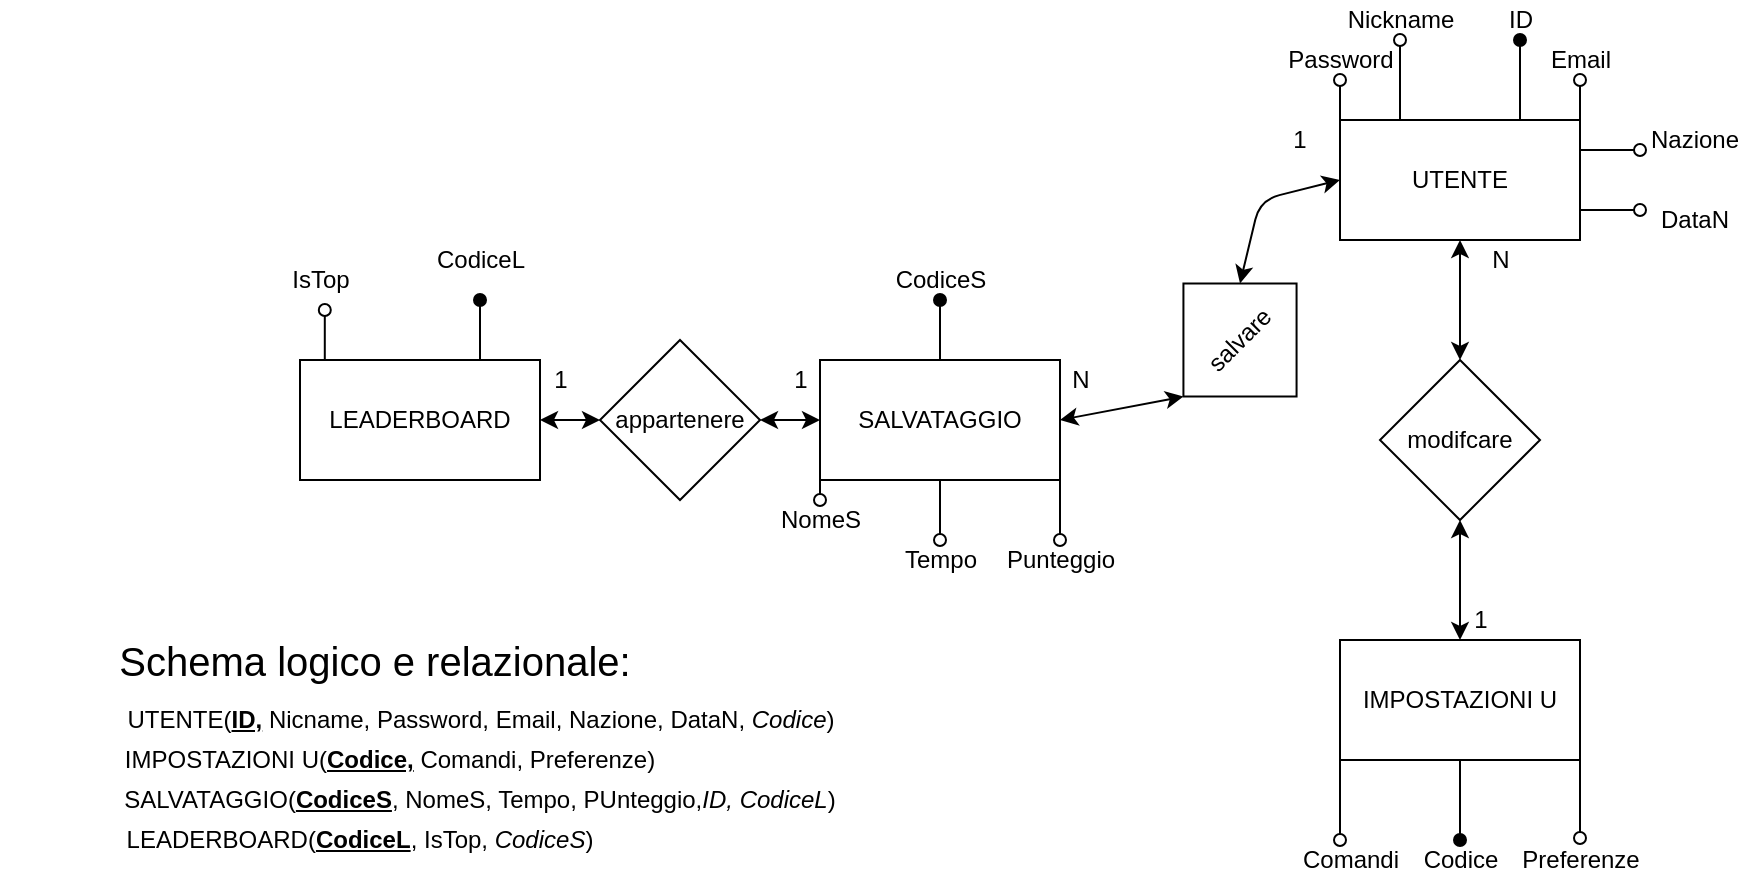 <mxfile version="14.4.2" type="device"><diagram id="Luw1E0C-gJ_dgFvILSbS" name="Page-1"><mxGraphModel dx="1669" dy="567" grid="1" gridSize="10" guides="1" tooltips="1" connect="1" arrows="1" fold="1" page="1" pageScale="1" pageWidth="827" pageHeight="1169" math="0" shadow="0"><root><mxCell id="0"/><mxCell id="1" parent="0"/><mxCell id="U3L6NJ19LHZkcNkg8ttW-70" style="edgeStyle=orthogonalEdgeStyle;rounded=0;orthogonalLoop=1;jettySize=auto;html=1;exitX=0;exitY=0;exitDx=0;exitDy=0;entryX=0.56;entryY=1.25;entryDx=0;entryDy=0;entryPerimeter=0;endArrow=oval;endFill=0;" parent="1" source="U3L6NJ19LHZkcNkg8ttW-1" target="U3L6NJ19LHZkcNkg8ttW-69" edge="1"><mxGeometry relative="1" as="geometry"/></mxCell><mxCell id="U3L6NJ19LHZkcNkg8ttW-71" style="edgeStyle=orthogonalEdgeStyle;rounded=0;orthogonalLoop=1;jettySize=auto;html=1;exitX=0.75;exitY=0;exitDx=0;exitDy=0;endArrow=oval;endFill=1;" parent="1" source="U3L6NJ19LHZkcNkg8ttW-1" edge="1"><mxGeometry relative="1" as="geometry"><mxPoint x="190" y="170" as="targetPoint"/></mxGeometry></mxCell><mxCell id="U3L6NJ19LHZkcNkg8ttW-1" value="LEADERBOARD" style="rounded=0;whiteSpace=wrap;html=1;" parent="1" vertex="1"><mxGeometry x="100" y="200" width="120" height="60" as="geometry"/></mxCell><mxCell id="U3L6NJ19LHZkcNkg8ttW-61" style="edgeStyle=orthogonalEdgeStyle;rounded=0;orthogonalLoop=1;jettySize=auto;html=1;exitX=0.5;exitY=0;exitDx=0;exitDy=0;endArrow=oval;endFill=1;" parent="1" source="U3L6NJ19LHZkcNkg8ttW-3" edge="1"><mxGeometry relative="1" as="geometry"><mxPoint x="420" y="170" as="targetPoint"/></mxGeometry></mxCell><mxCell id="U3L6NJ19LHZkcNkg8ttW-63" style="edgeStyle=orthogonalEdgeStyle;rounded=0;orthogonalLoop=1;jettySize=auto;html=1;exitX=0.5;exitY=1;exitDx=0;exitDy=0;endArrow=oval;endFill=0;" parent="1" source="U3L6NJ19LHZkcNkg8ttW-3" edge="1"><mxGeometry relative="1" as="geometry"><mxPoint x="420" y="290" as="targetPoint"/></mxGeometry></mxCell><mxCell id="U3L6NJ19LHZkcNkg8ttW-65" style="edgeStyle=orthogonalEdgeStyle;rounded=0;orthogonalLoop=1;jettySize=auto;html=1;exitX=1;exitY=1;exitDx=0;exitDy=0;endArrow=oval;endFill=0;" parent="1" source="U3L6NJ19LHZkcNkg8ttW-3" edge="1"><mxGeometry relative="1" as="geometry"><mxPoint x="480" y="290" as="targetPoint"/></mxGeometry></mxCell><mxCell id="U3L6NJ19LHZkcNkg8ttW-67" style="edgeStyle=orthogonalEdgeStyle;rounded=0;orthogonalLoop=1;jettySize=auto;html=1;exitX=0;exitY=1;exitDx=0;exitDy=0;endArrow=oval;endFill=0;" parent="1" source="U3L6NJ19LHZkcNkg8ttW-3" edge="1"><mxGeometry relative="1" as="geometry"><mxPoint x="360" y="270" as="targetPoint"/></mxGeometry></mxCell><mxCell id="U3L6NJ19LHZkcNkg8ttW-3" value="SALVATAGGIO" style="rounded=0;whiteSpace=wrap;html=1;" parent="1" vertex="1"><mxGeometry x="360" y="200" width="120" height="60" as="geometry"/></mxCell><mxCell id="U3L6NJ19LHZkcNkg8ttW-55" style="edgeStyle=orthogonalEdgeStyle;rounded=0;orthogonalLoop=1;jettySize=auto;html=1;exitX=0.5;exitY=1;exitDx=0;exitDy=0;endArrow=oval;endFill=1;" parent="1" source="U3L6NJ19LHZkcNkg8ttW-4" edge="1"><mxGeometry relative="1" as="geometry"><mxPoint x="680" y="440" as="targetPoint"/></mxGeometry></mxCell><mxCell id="U3L6NJ19LHZkcNkg8ttW-57" style="edgeStyle=orthogonalEdgeStyle;rounded=0;orthogonalLoop=1;jettySize=auto;html=1;exitX=0;exitY=1;exitDx=0;exitDy=0;endArrow=oval;endFill=0;" parent="1" source="U3L6NJ19LHZkcNkg8ttW-4" edge="1"><mxGeometry relative="1" as="geometry"><mxPoint x="620" y="440" as="targetPoint"/><Array as="points"><mxPoint x="620" y="410"/></Array></mxGeometry></mxCell><mxCell id="U3L6NJ19LHZkcNkg8ttW-59" style="edgeStyle=orthogonalEdgeStyle;rounded=0;orthogonalLoop=1;jettySize=auto;html=1;exitX=1;exitY=1;exitDx=0;exitDy=0;endArrow=oval;endFill=0;entryX=0.5;entryY=-0.05;entryDx=0;entryDy=0;entryPerimeter=0;" parent="1" source="U3L6NJ19LHZkcNkg8ttW-4" edge="1" target="U3L6NJ19LHZkcNkg8ttW-60"><mxGeometry relative="1" as="geometry"><mxPoint x="740" y="430" as="targetPoint"/></mxGeometry></mxCell><mxCell id="U3L6NJ19LHZkcNkg8ttW-4" value="IMPOSTAZIONI U" style="rounded=0;whiteSpace=wrap;html=1;" parent="1" vertex="1"><mxGeometry x="620" y="340" width="120" height="60" as="geometry"/></mxCell><mxCell id="U3L6NJ19LHZkcNkg8ttW-42" style="edgeStyle=orthogonalEdgeStyle;rounded=0;orthogonalLoop=1;jettySize=auto;html=1;exitX=0.75;exitY=0;exitDx=0;exitDy=0;endArrow=oval;endFill=1;" parent="1" source="U3L6NJ19LHZkcNkg8ttW-5" edge="1"><mxGeometry relative="1" as="geometry"><mxPoint x="710" y="40" as="targetPoint"/></mxGeometry></mxCell><mxCell id="U3L6NJ19LHZkcNkg8ttW-45" style="edgeStyle=orthogonalEdgeStyle;rounded=0;orthogonalLoop=1;jettySize=auto;html=1;exitX=0.25;exitY=0;exitDx=0;exitDy=0;endArrow=oval;endFill=0;" parent="1" source="U3L6NJ19LHZkcNkg8ttW-5" edge="1"><mxGeometry relative="1" as="geometry"><mxPoint x="650" y="40" as="targetPoint"/></mxGeometry></mxCell><mxCell id="U3L6NJ19LHZkcNkg8ttW-47" style="edgeStyle=orthogonalEdgeStyle;rounded=0;orthogonalLoop=1;jettySize=auto;html=1;exitX=1;exitY=0;exitDx=0;exitDy=0;endArrow=oval;endFill=0;" parent="1" source="U3L6NJ19LHZkcNkg8ttW-5" edge="1"><mxGeometry relative="1" as="geometry"><mxPoint x="740" y="60" as="targetPoint"/></mxGeometry></mxCell><mxCell id="U3L6NJ19LHZkcNkg8ttW-51" style="edgeStyle=orthogonalEdgeStyle;rounded=0;orthogonalLoop=1;jettySize=auto;html=1;exitX=1;exitY=0.25;exitDx=0;exitDy=0;endArrow=oval;endFill=0;" parent="1" source="U3L6NJ19LHZkcNkg8ttW-5" edge="1"><mxGeometry relative="1" as="geometry"><mxPoint x="770" y="95" as="targetPoint"/></mxGeometry></mxCell><mxCell id="U3L6NJ19LHZkcNkg8ttW-52" style="edgeStyle=orthogonalEdgeStyle;rounded=0;orthogonalLoop=1;jettySize=auto;html=1;exitX=1;exitY=0.75;exitDx=0;exitDy=0;endArrow=oval;endFill=0;" parent="1" source="U3L6NJ19LHZkcNkg8ttW-5" edge="1"><mxGeometry relative="1" as="geometry"><mxPoint x="770" y="125" as="targetPoint"/></mxGeometry></mxCell><mxCell id="U3L6NJ19LHZkcNkg8ttW-5" value="UTENTE" style="rounded=0;whiteSpace=wrap;html=1;" parent="1" vertex="1"><mxGeometry x="620" y="80" width="120" height="60" as="geometry"/></mxCell><mxCell id="U3L6NJ19LHZkcNkg8ttW-6" value="salvare" style="rhombus;whiteSpace=wrap;html=1;rotation=-45;" parent="1" vertex="1"><mxGeometry x="530" y="150" width="80" height="80" as="geometry"/></mxCell><mxCell id="U3L6NJ19LHZkcNkg8ttW-8" value="modifcare" style="rhombus;whiteSpace=wrap;html=1;" parent="1" vertex="1"><mxGeometry x="640" y="200" width="80" height="80" as="geometry"/></mxCell><mxCell id="U3L6NJ19LHZkcNkg8ttW-15" value="appartenere" style="rhombus;whiteSpace=wrap;html=1;rotation=0;" parent="1" vertex="1"><mxGeometry x="250" y="190" width="80" height="80" as="geometry"/></mxCell><mxCell id="U3L6NJ19LHZkcNkg8ttW-25" value="" style="endArrow=classic;startArrow=classic;html=1;entryX=0;entryY=0.5;entryDx=0;entryDy=0;" parent="1" source="U3L6NJ19LHZkcNkg8ttW-15" target="U3L6NJ19LHZkcNkg8ttW-3" edge="1"><mxGeometry width="50" height="50" relative="1" as="geometry"><mxPoint x="370" y="340" as="sourcePoint"/><mxPoint x="420" y="290" as="targetPoint"/><Array as="points"/></mxGeometry></mxCell><mxCell id="U3L6NJ19LHZkcNkg8ttW-26" value="" style="endArrow=classic;startArrow=classic;html=1;exitX=1;exitY=0.5;exitDx=0;exitDy=0;entryX=0;entryY=0.5;entryDx=0;entryDy=0;" parent="1" source="U3L6NJ19LHZkcNkg8ttW-3" target="U3L6NJ19LHZkcNkg8ttW-6" edge="1"><mxGeometry width="50" height="50" relative="1" as="geometry"><mxPoint x="490" y="230" as="sourcePoint"/><mxPoint x="540" y="180" as="targetPoint"/></mxGeometry></mxCell><mxCell id="U3L6NJ19LHZkcNkg8ttW-27" value="" style="endArrow=classic;startArrow=classic;html=1;entryX=0;entryY=0.5;entryDx=0;entryDy=0;exitX=1;exitY=0;exitDx=0;exitDy=0;" parent="1" source="U3L6NJ19LHZkcNkg8ttW-6" target="U3L6NJ19LHZkcNkg8ttW-5" edge="1"><mxGeometry width="50" height="50" relative="1" as="geometry"><mxPoint x="600" y="160" as="sourcePoint"/><mxPoint x="680" y="150" as="targetPoint"/><Array as="points"><mxPoint x="580" y="120"/></Array></mxGeometry></mxCell><mxCell id="U3L6NJ19LHZkcNkg8ttW-28" value="" style="endArrow=classic;startArrow=classic;html=1;exitX=0.5;exitY=0;exitDx=0;exitDy=0;entryX=0.5;entryY=1;entryDx=0;entryDy=0;" parent="1" source="U3L6NJ19LHZkcNkg8ttW-8" target="U3L6NJ19LHZkcNkg8ttW-5" edge="1"><mxGeometry width="50" height="50" relative="1" as="geometry"><mxPoint x="680" y="210" as="sourcePoint"/><mxPoint x="730" y="160" as="targetPoint"/></mxGeometry></mxCell><mxCell id="U3L6NJ19LHZkcNkg8ttW-29" value="" style="endArrow=classic;startArrow=classic;html=1;entryX=0.5;entryY=1;entryDx=0;entryDy=0;exitX=0.5;exitY=0;exitDx=0;exitDy=0;" parent="1" source="U3L6NJ19LHZkcNkg8ttW-4" target="U3L6NJ19LHZkcNkg8ttW-8" edge="1"><mxGeometry width="50" height="50" relative="1" as="geometry"><mxPoint x="660" y="320" as="sourcePoint"/><mxPoint x="710" y="270" as="targetPoint"/></mxGeometry></mxCell><mxCell id="U3L6NJ19LHZkcNkg8ttW-30" value="N" style="text;html=1;align=center;verticalAlign=middle;resizable=0;points=[];autosize=1;" parent="1" vertex="1"><mxGeometry x="690" y="140" width="20" height="20" as="geometry"/></mxCell><mxCell id="U3L6NJ19LHZkcNkg8ttW-31" value="1" style="text;html=1;align=center;verticalAlign=middle;resizable=0;points=[];autosize=1;" parent="1" vertex="1"><mxGeometry x="680" y="320" width="20" height="20" as="geometry"/></mxCell><mxCell id="U3L6NJ19LHZkcNkg8ttW-32" value="N" style="text;html=1;align=center;verticalAlign=middle;resizable=0;points=[];autosize=1;" parent="1" vertex="1"><mxGeometry x="480" y="200" width="20" height="20" as="geometry"/></mxCell><mxCell id="U3L6NJ19LHZkcNkg8ttW-49" style="edgeStyle=orthogonalEdgeStyle;rounded=0;orthogonalLoop=1;jettySize=auto;html=1;exitX=1;exitY=0;exitDx=0;exitDy=0;endArrow=oval;endFill=0;" parent="1" source="U3L6NJ19LHZkcNkg8ttW-33" edge="1"><mxGeometry relative="1" as="geometry"><mxPoint x="620" y="60" as="targetPoint"/></mxGeometry></mxCell><mxCell id="U3L6NJ19LHZkcNkg8ttW-33" value="1" style="text;html=1;strokeColor=none;fillColor=none;align=center;verticalAlign=middle;whiteSpace=wrap;rounded=0;" parent="1" vertex="1"><mxGeometry x="580" y="80" width="40" height="20" as="geometry"/></mxCell><mxCell id="U3L6NJ19LHZkcNkg8ttW-39" value="" style="endArrow=classic;startArrow=classic;html=1;exitX=1;exitY=0.5;exitDx=0;exitDy=0;entryX=0;entryY=0.5;entryDx=0;entryDy=0;" parent="1" source="U3L6NJ19LHZkcNkg8ttW-1" target="U3L6NJ19LHZkcNkg8ttW-15" edge="1"><mxGeometry width="50" height="50" relative="1" as="geometry"><mxPoint x="230" y="350" as="sourcePoint"/><mxPoint x="280" y="300" as="targetPoint"/></mxGeometry></mxCell><mxCell id="U3L6NJ19LHZkcNkg8ttW-40" value="1" style="text;html=1;align=center;verticalAlign=middle;resizable=0;points=[];autosize=1;" parent="1" vertex="1"><mxGeometry x="220" y="200" width="20" height="20" as="geometry"/></mxCell><mxCell id="U3L6NJ19LHZkcNkg8ttW-41" value="1" style="text;html=1;align=center;verticalAlign=middle;resizable=0;points=[];autosize=1;" parent="1" vertex="1"><mxGeometry x="340" y="200" width="20" height="20" as="geometry"/></mxCell><mxCell id="U3L6NJ19LHZkcNkg8ttW-43" value="ID" style="text;html=1;align=center;verticalAlign=middle;resizable=0;points=[];autosize=1;" parent="1" vertex="1"><mxGeometry x="695" y="20" width="30" height="20" as="geometry"/></mxCell><mxCell id="U3L6NJ19LHZkcNkg8ttW-46" value="Nickname" style="text;html=1;align=center;verticalAlign=middle;resizable=0;points=[];autosize=1;" parent="1" vertex="1"><mxGeometry x="615" y="20" width="70" height="20" as="geometry"/></mxCell><mxCell id="U3L6NJ19LHZkcNkg8ttW-48" value="Email" style="text;html=1;align=center;verticalAlign=middle;resizable=0;points=[];autosize=1;" parent="1" vertex="1"><mxGeometry x="715" y="40" width="50" height="20" as="geometry"/></mxCell><mxCell id="U3L6NJ19LHZkcNkg8ttW-50" value="Password" style="text;html=1;align=center;verticalAlign=middle;resizable=0;points=[];autosize=1;" parent="1" vertex="1"><mxGeometry x="585" y="40" width="70" height="20" as="geometry"/></mxCell><mxCell id="U3L6NJ19LHZkcNkg8ttW-53" value="Nazione" style="text;html=1;align=center;verticalAlign=middle;resizable=0;points=[];autosize=1;" parent="1" vertex="1"><mxGeometry x="767" y="80" width="60" height="20" as="geometry"/></mxCell><mxCell id="U3L6NJ19LHZkcNkg8ttW-54" value="DataN" style="text;html=1;align=center;verticalAlign=middle;resizable=0;points=[];autosize=1;" parent="1" vertex="1"><mxGeometry x="772" y="120" width="50" height="20" as="geometry"/></mxCell><mxCell id="U3L6NJ19LHZkcNkg8ttW-56" value="Codice" style="text;html=1;align=center;verticalAlign=middle;resizable=0;points=[];autosize=1;" parent="1" vertex="1"><mxGeometry x="655" y="440" width="50" height="20" as="geometry"/></mxCell><mxCell id="U3L6NJ19LHZkcNkg8ttW-58" value="Comandi" style="text;html=1;align=center;verticalAlign=middle;resizable=0;points=[];autosize=1;" parent="1" vertex="1"><mxGeometry x="595" y="440" width="60" height="20" as="geometry"/></mxCell><mxCell id="U3L6NJ19LHZkcNkg8ttW-60" value="Preferenze" style="text;html=1;align=center;verticalAlign=middle;resizable=0;points=[];autosize=1;" parent="1" vertex="1"><mxGeometry x="705" y="440" width="70" height="20" as="geometry"/></mxCell><mxCell id="U3L6NJ19LHZkcNkg8ttW-62" value="CodiceS" style="text;html=1;align=center;verticalAlign=middle;resizable=0;points=[];autosize=1;" parent="1" vertex="1"><mxGeometry x="390" y="150" width="60" height="20" as="geometry"/></mxCell><mxCell id="U3L6NJ19LHZkcNkg8ttW-64" value="Tempo" style="text;html=1;align=center;verticalAlign=middle;resizable=0;points=[];autosize=1;" parent="1" vertex="1"><mxGeometry x="395" y="290" width="50" height="20" as="geometry"/></mxCell><mxCell id="U3L6NJ19LHZkcNkg8ttW-66" value="Punteggio" style="text;html=1;align=center;verticalAlign=middle;resizable=0;points=[];autosize=1;" parent="1" vertex="1"><mxGeometry x="445" y="290" width="70" height="20" as="geometry"/></mxCell><mxCell id="U3L6NJ19LHZkcNkg8ttW-68" value="NomeS&lt;br&gt;" style="text;html=1;align=center;verticalAlign=middle;resizable=0;points=[];autosize=1;" parent="1" vertex="1"><mxGeometry x="330" y="270" width="60" height="20" as="geometry"/></mxCell><mxCell id="U3L6NJ19LHZkcNkg8ttW-69" value="IsTop" style="text;html=1;align=center;verticalAlign=middle;resizable=0;points=[];autosize=1;" parent="1" vertex="1"><mxGeometry x="90" y="150" width="40" height="20" as="geometry"/></mxCell><mxCell id="U3L6NJ19LHZkcNkg8ttW-72" value="CodiceL" style="text;html=1;align=center;verticalAlign=middle;resizable=0;points=[];autosize=1;" parent="1" vertex="1"><mxGeometry x="160" y="140" width="60" height="20" as="geometry"/></mxCell><mxCell id="U3L6NJ19LHZkcNkg8ttW-73" value="UTENTE(&lt;b&gt;&lt;u&gt;ID,&lt;/u&gt;&amp;nbsp;&lt;/b&gt;Nicname, Password, Email, Nazione, DataN, &lt;i&gt;Codice&lt;/i&gt;)" style="text;html=1;align=center;verticalAlign=middle;resizable=0;points=[];autosize=1;" parent="1" vertex="1"><mxGeometry x="5" y="370" width="370" height="20" as="geometry"/></mxCell><mxCell id="U3L6NJ19LHZkcNkg8ttW-75" value="IMPOSTAZIONI U(&lt;u style=&quot;font-weight: bold&quot;&gt;Codice,&lt;/u&gt;&amp;nbsp;Comandi, Preferenze)" style="text;html=1;strokeColor=none;fillColor=none;align=center;verticalAlign=middle;whiteSpace=wrap;rounded=0;" parent="1" vertex="1"><mxGeometry x="-10" y="390" width="310" height="20" as="geometry"/></mxCell><mxCell id="U3L6NJ19LHZkcNkg8ttW-76" value="SALVATAGGIO(&lt;u style=&quot;font-weight: bold&quot;&gt;CodiceS&lt;/u&gt;, NomeS, Tempo, PUnteggio,&lt;i&gt;ID, CodiceL&lt;/i&gt;)" style="text;html=1;strokeColor=none;fillColor=none;align=center;verticalAlign=middle;whiteSpace=wrap;rounded=0;" parent="1" vertex="1"><mxGeometry x="-40" y="410" width="460" height="20" as="geometry"/></mxCell><mxCell id="U3L6NJ19LHZkcNkg8ttW-77" value="LEADERBOARD(&lt;u style=&quot;font-weight: bold&quot;&gt;CodiceL&lt;/u&gt;, IsTop, &lt;i&gt;CodiceS&lt;/i&gt;)" style="text;html=1;strokeColor=none;fillColor=none;align=center;verticalAlign=middle;whiteSpace=wrap;rounded=0;" parent="1" vertex="1"><mxGeometry x="-50" y="430" width="360" height="20" as="geometry"/></mxCell><mxCell id="DYivgS-uOZejuAUHInKb-1" value="&lt;font style=&quot;font-size: 20px&quot;&gt;Schema logico e relazionale:&lt;/font&gt;" style="text;html=1;strokeColor=none;fillColor=none;align=center;verticalAlign=middle;whiteSpace=wrap;rounded=0;" vertex="1" parent="1"><mxGeometry x="5" y="340" width="265" height="20" as="geometry"/></mxCell></root></mxGraphModel></diagram></mxfile>